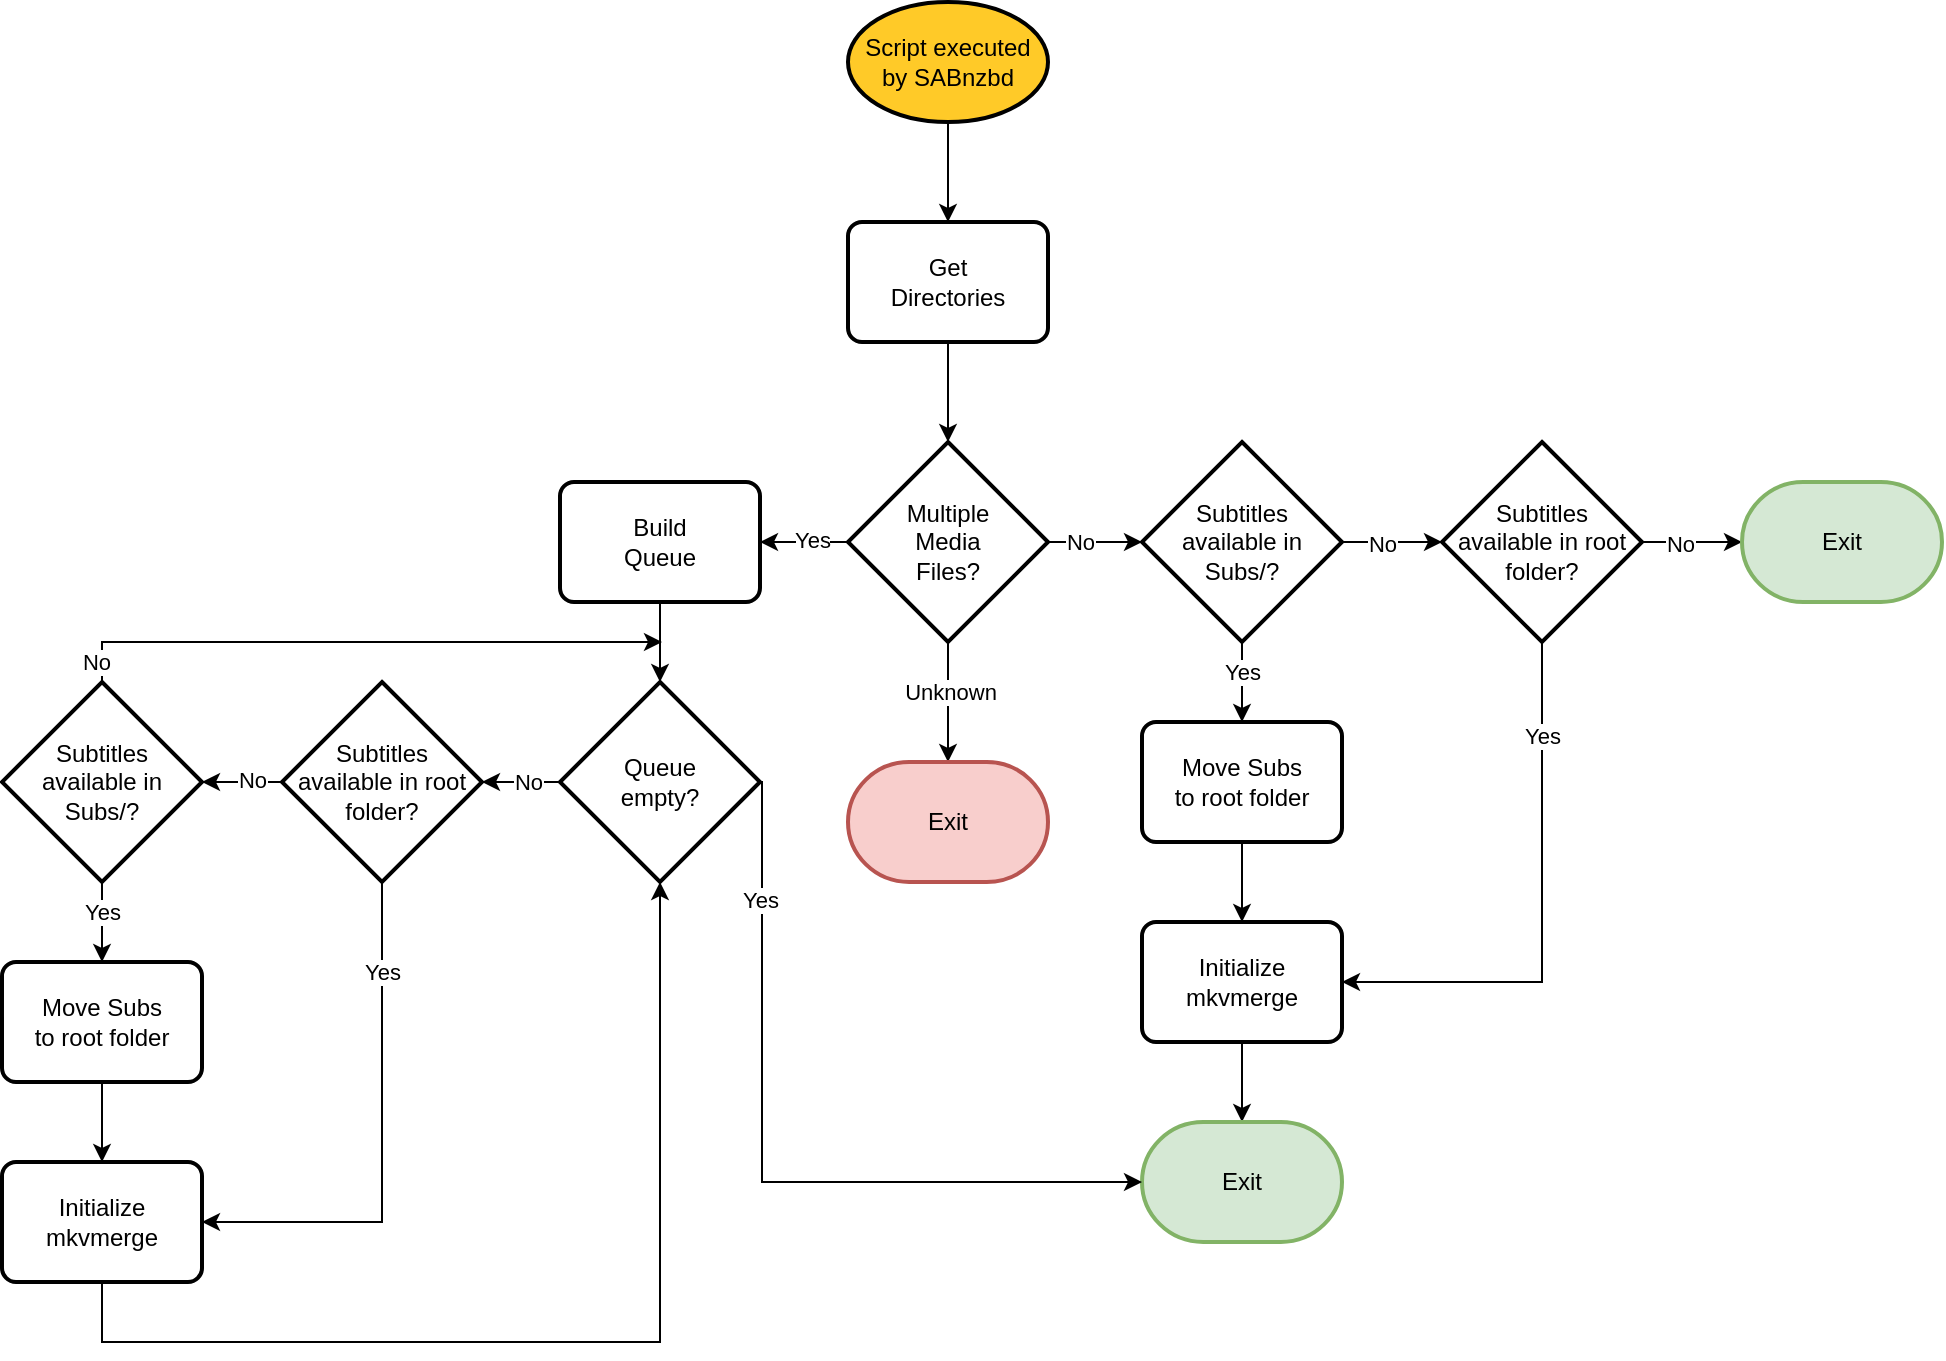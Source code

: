 <mxfile version="21.2.3" type="device">
  <diagram name="Page-1" id="-v7yo8Rj4aw5-hPIyqPp">
    <mxGraphModel dx="2645" dy="962" grid="1" gridSize="10" guides="1" tooltips="1" connect="1" arrows="1" fold="1" page="1" pageScale="1" pageWidth="1169" pageHeight="827" math="0" shadow="0">
      <root>
        <mxCell id="0" />
        <mxCell id="1" parent="0" />
        <mxCell id="eHHUXcfFpp7-pd99N148-13" value="" style="edgeStyle=orthogonalEdgeStyle;rounded=0;orthogonalLoop=1;jettySize=auto;html=1;" edge="1" parent="1" source="eHHUXcfFpp7-pd99N148-1" target="eHHUXcfFpp7-pd99N148-12">
          <mxGeometry relative="1" as="geometry" />
        </mxCell>
        <mxCell id="eHHUXcfFpp7-pd99N148-1" value="Script executed&lt;br&gt;by SABnzbd" style="strokeWidth=2;html=1;shape=mxgraph.flowchart.start_1;whiteSpace=wrap;labelBackgroundColor=none;fillColor=#FFCA28;" vertex="1" parent="1">
          <mxGeometry x="-667" y="50" width="100" height="60" as="geometry" />
        </mxCell>
        <mxCell id="eHHUXcfFpp7-pd99N148-8" value="" style="edgeStyle=orthogonalEdgeStyle;rounded=0;orthogonalLoop=1;jettySize=auto;html=1;" edge="1" parent="1" source="eHHUXcfFpp7-pd99N148-2">
          <mxGeometry relative="1" as="geometry">
            <mxPoint x="-711" y="320" as="targetPoint" />
          </mxGeometry>
        </mxCell>
        <mxCell id="eHHUXcfFpp7-pd99N148-11" value="Yes" style="edgeLabel;html=1;align=center;verticalAlign=middle;resizable=0;points=[];" vertex="1" connectable="0" parent="eHHUXcfFpp7-pd99N148-8">
          <mxGeometry x="-0.199" y="-1" relative="1" as="geometry">
            <mxPoint as="offset" />
          </mxGeometry>
        </mxCell>
        <mxCell id="eHHUXcfFpp7-pd99N148-9" value="" style="edgeStyle=orthogonalEdgeStyle;rounded=0;orthogonalLoop=1;jettySize=auto;html=1;metaEdit=0;comic=0;movable=0;entryX=0;entryY=0.5;entryDx=0;entryDy=0;entryPerimeter=0;" edge="1" parent="1" source="eHHUXcfFpp7-pd99N148-2" target="eHHUXcfFpp7-pd99N148-15">
          <mxGeometry relative="1" as="geometry">
            <mxPoint x="509" y="310" as="targetPoint" />
          </mxGeometry>
        </mxCell>
        <mxCell id="eHHUXcfFpp7-pd99N148-10" value="No" style="edgeLabel;html=1;align=center;verticalAlign=middle;resizable=0;points=[];" vertex="1" connectable="0" parent="eHHUXcfFpp7-pd99N148-9">
          <mxGeometry x="-0.31" relative="1" as="geometry">
            <mxPoint as="offset" />
          </mxGeometry>
        </mxCell>
        <mxCell id="eHHUXcfFpp7-pd99N148-59" value="" style="edgeStyle=orthogonalEdgeStyle;rounded=0;orthogonalLoop=1;jettySize=auto;html=1;" edge="1" parent="1" source="eHHUXcfFpp7-pd99N148-2" target="eHHUXcfFpp7-pd99N148-58">
          <mxGeometry relative="1" as="geometry" />
        </mxCell>
        <mxCell id="eHHUXcfFpp7-pd99N148-60" value="Unknown" style="edgeLabel;html=1;align=center;verticalAlign=middle;resizable=0;points=[];" vertex="1" connectable="0" parent="eHHUXcfFpp7-pd99N148-59">
          <mxGeometry x="-0.191" y="1" relative="1" as="geometry">
            <mxPoint as="offset" />
          </mxGeometry>
        </mxCell>
        <mxCell id="eHHUXcfFpp7-pd99N148-2" value="Multiple&lt;br&gt;Media&lt;br&gt;Files?" style="strokeWidth=2;html=1;shape=mxgraph.flowchart.decision;whiteSpace=wrap;" vertex="1" parent="1">
          <mxGeometry x="-667" y="270" width="100" height="100" as="geometry" />
        </mxCell>
        <mxCell id="eHHUXcfFpp7-pd99N148-14" value="" style="edgeStyle=orthogonalEdgeStyle;rounded=0;orthogonalLoop=1;jettySize=auto;html=1;" edge="1" parent="1" source="eHHUXcfFpp7-pd99N148-12" target="eHHUXcfFpp7-pd99N148-2">
          <mxGeometry relative="1" as="geometry" />
        </mxCell>
        <mxCell id="eHHUXcfFpp7-pd99N148-12" value="Get&lt;br&gt;Directories" style="rounded=1;whiteSpace=wrap;html=1;absoluteArcSize=1;arcSize=14;strokeWidth=2;" vertex="1" parent="1">
          <mxGeometry x="-667" y="160" width="100" height="60" as="geometry" />
        </mxCell>
        <mxCell id="eHHUXcfFpp7-pd99N148-17" value="" style="edgeStyle=orthogonalEdgeStyle;rounded=0;orthogonalLoop=1;jettySize=auto;html=1;" edge="1" parent="1" source="eHHUXcfFpp7-pd99N148-15" target="eHHUXcfFpp7-pd99N148-16">
          <mxGeometry relative="1" as="geometry">
            <Array as="points">
              <mxPoint x="-400" y="320" />
              <mxPoint x="-400" y="320" />
            </Array>
          </mxGeometry>
        </mxCell>
        <mxCell id="eHHUXcfFpp7-pd99N148-21" value="No" style="edgeLabel;html=1;align=center;verticalAlign=middle;resizable=0;points=[];" vertex="1" connectable="0" parent="eHHUXcfFpp7-pd99N148-17">
          <mxGeometry x="-0.22" y="-1" relative="1" as="geometry">
            <mxPoint as="offset" />
          </mxGeometry>
        </mxCell>
        <mxCell id="eHHUXcfFpp7-pd99N148-19" value="" style="edgeStyle=orthogonalEdgeStyle;rounded=0;orthogonalLoop=1;jettySize=auto;html=1;" edge="1" parent="1" source="eHHUXcfFpp7-pd99N148-15" target="eHHUXcfFpp7-pd99N148-18">
          <mxGeometry relative="1" as="geometry">
            <Array as="points">
              <mxPoint x="-470" y="390" />
              <mxPoint x="-470" y="390" />
            </Array>
          </mxGeometry>
        </mxCell>
        <mxCell id="eHHUXcfFpp7-pd99N148-20" value="Yes" style="edgeLabel;html=1;align=center;verticalAlign=middle;resizable=0;points=[];" vertex="1" connectable="0" parent="eHHUXcfFpp7-pd99N148-19">
          <mxGeometry x="-0.28" relative="1" as="geometry">
            <mxPoint as="offset" />
          </mxGeometry>
        </mxCell>
        <mxCell id="eHHUXcfFpp7-pd99N148-15" value="Subtitles&lt;br&gt;available in Subs/?" style="strokeWidth=2;html=1;shape=mxgraph.flowchart.decision;whiteSpace=wrap;" vertex="1" parent="1">
          <mxGeometry x="-520" y="270" width="100" height="100" as="geometry" />
        </mxCell>
        <mxCell id="eHHUXcfFpp7-pd99N148-24" style="edgeStyle=orthogonalEdgeStyle;rounded=0;orthogonalLoop=1;jettySize=auto;html=1;entryX=1;entryY=0.5;entryDx=0;entryDy=0;" edge="1" parent="1" source="eHHUXcfFpp7-pd99N148-16" target="eHHUXcfFpp7-pd99N148-22">
          <mxGeometry relative="1" as="geometry">
            <Array as="points">
              <mxPoint x="-320" y="540" />
            </Array>
          </mxGeometry>
        </mxCell>
        <mxCell id="eHHUXcfFpp7-pd99N148-25" value="Yes" style="edgeLabel;html=1;align=center;verticalAlign=middle;resizable=0;points=[];" vertex="1" connectable="0" parent="eHHUXcfFpp7-pd99N148-24">
          <mxGeometry x="-0.656" relative="1" as="geometry">
            <mxPoint as="offset" />
          </mxGeometry>
        </mxCell>
        <mxCell id="eHHUXcfFpp7-pd99N148-27" value="" style="edgeStyle=orthogonalEdgeStyle;rounded=0;orthogonalLoop=1;jettySize=auto;html=1;" edge="1" parent="1" source="eHHUXcfFpp7-pd99N148-16" target="eHHUXcfFpp7-pd99N148-26">
          <mxGeometry relative="1" as="geometry" />
        </mxCell>
        <mxCell id="eHHUXcfFpp7-pd99N148-28" value="No" style="edgeLabel;html=1;align=center;verticalAlign=middle;resizable=0;points=[];" vertex="1" connectable="0" parent="eHHUXcfFpp7-pd99N148-27">
          <mxGeometry x="-0.236" y="-1" relative="1" as="geometry">
            <mxPoint as="offset" />
          </mxGeometry>
        </mxCell>
        <mxCell id="eHHUXcfFpp7-pd99N148-16" value="Subtitles &lt;br&gt;available in root folder?" style="strokeWidth=2;html=1;shape=mxgraph.flowchart.decision;whiteSpace=wrap;" vertex="1" parent="1">
          <mxGeometry x="-370" y="270" width="100" height="100" as="geometry" />
        </mxCell>
        <mxCell id="eHHUXcfFpp7-pd99N148-23" value="" style="edgeStyle=orthogonalEdgeStyle;rounded=0;orthogonalLoop=1;jettySize=auto;html=1;" edge="1" parent="1" source="eHHUXcfFpp7-pd99N148-18" target="eHHUXcfFpp7-pd99N148-22">
          <mxGeometry relative="1" as="geometry" />
        </mxCell>
        <mxCell id="eHHUXcfFpp7-pd99N148-18" value="Move Subs&lt;br&gt;to root folder" style="rounded=1;whiteSpace=wrap;html=1;absoluteArcSize=1;arcSize=14;strokeWidth=2;" vertex="1" parent="1">
          <mxGeometry x="-520" y="410" width="100" height="60" as="geometry" />
        </mxCell>
        <mxCell id="eHHUXcfFpp7-pd99N148-36" value="" style="edgeStyle=orthogonalEdgeStyle;rounded=0;orthogonalLoop=1;jettySize=auto;html=1;" edge="1" parent="1" source="eHHUXcfFpp7-pd99N148-22" target="eHHUXcfFpp7-pd99N148-35">
          <mxGeometry relative="1" as="geometry" />
        </mxCell>
        <mxCell id="eHHUXcfFpp7-pd99N148-22" value="Initialize&lt;br&gt;mkvmerge" style="rounded=1;whiteSpace=wrap;html=1;absoluteArcSize=1;arcSize=14;strokeWidth=2;" vertex="1" parent="1">
          <mxGeometry x="-520" y="510" width="100" height="60" as="geometry" />
        </mxCell>
        <mxCell id="eHHUXcfFpp7-pd99N148-26" value="Exit" style="strokeWidth=2;html=1;shape=mxgraph.flowchart.terminator;whiteSpace=wrap;fillColor=#d5e8d4;strokeColor=#82b366;" vertex="1" parent="1">
          <mxGeometry x="-220" y="290" width="100" height="60" as="geometry" />
        </mxCell>
        <mxCell id="eHHUXcfFpp7-pd99N148-35" value="Exit" style="strokeWidth=2;html=1;shape=mxgraph.flowchart.terminator;whiteSpace=wrap;fillColor=#d5e8d4;strokeColor=#82b366;" vertex="1" parent="1">
          <mxGeometry x="-520" y="610" width="100" height="60" as="geometry" />
        </mxCell>
        <mxCell id="eHHUXcfFpp7-pd99N148-52" value="" style="edgeStyle=orthogonalEdgeStyle;rounded=0;orthogonalLoop=1;jettySize=auto;html=1;" edge="1" parent="1" source="eHHUXcfFpp7-pd99N148-37" target="eHHUXcfFpp7-pd99N148-38">
          <mxGeometry relative="1" as="geometry" />
        </mxCell>
        <mxCell id="eHHUXcfFpp7-pd99N148-37" value="Build&lt;br&gt;Queue&lt;br&gt;" style="rounded=1;whiteSpace=wrap;html=1;absoluteArcSize=1;arcSize=14;strokeWidth=2;" vertex="1" parent="1">
          <mxGeometry x="-811" y="290" width="100" height="60" as="geometry" />
        </mxCell>
        <mxCell id="eHHUXcfFpp7-pd99N148-39" style="edgeStyle=orthogonalEdgeStyle;rounded=0;orthogonalLoop=1;jettySize=auto;html=1;entryX=0;entryY=0.5;entryDx=0;entryDy=0;entryPerimeter=0;exitX=1;exitY=0.5;exitDx=0;exitDy=0;exitPerimeter=0;" edge="1" parent="1" source="eHHUXcfFpp7-pd99N148-38" target="eHHUXcfFpp7-pd99N148-35">
          <mxGeometry relative="1" as="geometry">
            <Array as="points">
              <mxPoint x="-710" y="440" />
              <mxPoint x="-710" y="640" />
            </Array>
          </mxGeometry>
        </mxCell>
        <mxCell id="eHHUXcfFpp7-pd99N148-40" value="Yes" style="edgeLabel;html=1;align=center;verticalAlign=middle;resizable=0;points=[];" vertex="1" connectable="0" parent="eHHUXcfFpp7-pd99N148-39">
          <mxGeometry x="-0.696" relative="1" as="geometry">
            <mxPoint x="-1" as="offset" />
          </mxGeometry>
        </mxCell>
        <mxCell id="eHHUXcfFpp7-pd99N148-53" value="" style="edgeStyle=orthogonalEdgeStyle;rounded=0;orthogonalLoop=1;jettySize=auto;html=1;" edge="1" parent="1" source="eHHUXcfFpp7-pd99N148-38" target="eHHUXcfFpp7-pd99N148-48">
          <mxGeometry relative="1" as="geometry" />
        </mxCell>
        <mxCell id="eHHUXcfFpp7-pd99N148-54" value="No" style="edgeLabel;html=1;align=center;verticalAlign=middle;resizable=0;points=[];" vertex="1" connectable="0" parent="eHHUXcfFpp7-pd99N148-53">
          <mxGeometry x="-0.225" relative="1" as="geometry">
            <mxPoint as="offset" />
          </mxGeometry>
        </mxCell>
        <mxCell id="eHHUXcfFpp7-pd99N148-38" value="Queue&lt;br&gt;empty?" style="strokeWidth=2;html=1;shape=mxgraph.flowchart.decision;whiteSpace=wrap;" vertex="1" parent="1">
          <mxGeometry x="-811" y="390" width="100" height="100" as="geometry" />
        </mxCell>
        <mxCell id="eHHUXcfFpp7-pd99N148-41" value="" style="edgeStyle=orthogonalEdgeStyle;rounded=0;orthogonalLoop=1;jettySize=auto;html=1;exitX=0;exitY=0.5;exitDx=0;exitDy=0;exitPerimeter=0;entryX=1;entryY=0.5;entryDx=0;entryDy=0;entryPerimeter=0;" edge="1" parent="1" source="eHHUXcfFpp7-pd99N148-48" target="eHHUXcfFpp7-pd99N148-45">
          <mxGeometry relative="1" as="geometry">
            <Array as="points" />
            <mxPoint x="-990" y="370" as="targetPoint" />
          </mxGeometry>
        </mxCell>
        <mxCell id="eHHUXcfFpp7-pd99N148-42" value="No" style="edgeLabel;html=1;align=center;verticalAlign=middle;resizable=0;points=[];" vertex="1" connectable="0" parent="eHHUXcfFpp7-pd99N148-41">
          <mxGeometry x="-0.22" y="-1" relative="1" as="geometry">
            <mxPoint as="offset" />
          </mxGeometry>
        </mxCell>
        <mxCell id="eHHUXcfFpp7-pd99N148-43" value="" style="edgeStyle=orthogonalEdgeStyle;rounded=0;orthogonalLoop=1;jettySize=auto;html=1;exitX=0.5;exitY=1;exitDx=0;exitDy=0;exitPerimeter=0;entryX=0.5;entryY=0;entryDx=0;entryDy=0;" edge="1" parent="1" source="eHHUXcfFpp7-pd99N148-45" target="eHHUXcfFpp7-pd99N148-50">
          <mxGeometry relative="1" as="geometry">
            <Array as="points">
              <mxPoint x="-1040" y="510" />
              <mxPoint x="-1040" y="510" />
            </Array>
          </mxGeometry>
        </mxCell>
        <mxCell id="eHHUXcfFpp7-pd99N148-44" value="Yes" style="edgeLabel;html=1;align=center;verticalAlign=middle;resizable=0;points=[];" vertex="1" connectable="0" parent="eHHUXcfFpp7-pd99N148-43">
          <mxGeometry x="-0.28" relative="1" as="geometry">
            <mxPoint as="offset" />
          </mxGeometry>
        </mxCell>
        <mxCell id="eHHUXcfFpp7-pd99N148-56" style="edgeStyle=orthogonalEdgeStyle;rounded=0;orthogonalLoop=1;jettySize=auto;html=1;exitX=0.5;exitY=0;exitDx=0;exitDy=0;exitPerimeter=0;" edge="1" parent="1" source="eHHUXcfFpp7-pd99N148-45">
          <mxGeometry relative="1" as="geometry">
            <mxPoint x="-760" y="370" as="targetPoint" />
            <Array as="points">
              <mxPoint x="-1040" y="370" />
            </Array>
          </mxGeometry>
        </mxCell>
        <mxCell id="eHHUXcfFpp7-pd99N148-57" value="No" style="edgeLabel;html=1;align=center;verticalAlign=middle;resizable=0;points=[];" vertex="1" connectable="0" parent="eHHUXcfFpp7-pd99N148-56">
          <mxGeometry x="-0.814" y="-1" relative="1" as="geometry">
            <mxPoint x="-11" y="9" as="offset" />
          </mxGeometry>
        </mxCell>
        <mxCell id="eHHUXcfFpp7-pd99N148-45" value="Subtitles&lt;br&gt;available in Subs/?" style="strokeWidth=2;html=1;shape=mxgraph.flowchart.decision;whiteSpace=wrap;" vertex="1" parent="1">
          <mxGeometry x="-1090" y="390" width="100" height="100" as="geometry" />
        </mxCell>
        <mxCell id="eHHUXcfFpp7-pd99N148-46" style="edgeStyle=orthogonalEdgeStyle;rounded=0;orthogonalLoop=1;jettySize=auto;html=1;entryX=1;entryY=0.5;entryDx=0;entryDy=0;exitX=0.5;exitY=1;exitDx=0;exitDy=0;exitPerimeter=0;" edge="1" parent="1" source="eHHUXcfFpp7-pd99N148-48" target="eHHUXcfFpp7-pd99N148-51">
          <mxGeometry relative="1" as="geometry">
            <Array as="points">
              <mxPoint x="-900" y="660" />
            </Array>
          </mxGeometry>
        </mxCell>
        <mxCell id="eHHUXcfFpp7-pd99N148-47" value="Yes" style="edgeLabel;html=1;align=center;verticalAlign=middle;resizable=0;points=[];" vertex="1" connectable="0" parent="eHHUXcfFpp7-pd99N148-46">
          <mxGeometry x="-0.656" relative="1" as="geometry">
            <mxPoint as="offset" />
          </mxGeometry>
        </mxCell>
        <mxCell id="eHHUXcfFpp7-pd99N148-48" value="Subtitles &lt;br&gt;available in root folder?" style="strokeWidth=2;html=1;shape=mxgraph.flowchart.decision;whiteSpace=wrap;" vertex="1" parent="1">
          <mxGeometry x="-950" y="390" width="100" height="100" as="geometry" />
        </mxCell>
        <mxCell id="eHHUXcfFpp7-pd99N148-49" value="" style="edgeStyle=orthogonalEdgeStyle;rounded=0;orthogonalLoop=1;jettySize=auto;html=1;" edge="1" parent="1" source="eHHUXcfFpp7-pd99N148-50" target="eHHUXcfFpp7-pd99N148-51">
          <mxGeometry relative="1" as="geometry" />
        </mxCell>
        <mxCell id="eHHUXcfFpp7-pd99N148-50" value="Move Subs&lt;br&gt;to root folder" style="rounded=1;whiteSpace=wrap;html=1;absoluteArcSize=1;arcSize=14;strokeWidth=2;" vertex="1" parent="1">
          <mxGeometry x="-1090" y="530" width="100" height="60" as="geometry" />
        </mxCell>
        <mxCell id="eHHUXcfFpp7-pd99N148-55" style="edgeStyle=orthogonalEdgeStyle;rounded=0;orthogonalLoop=1;jettySize=auto;html=1;entryX=0.5;entryY=1;entryDx=0;entryDy=0;entryPerimeter=0;exitX=0.5;exitY=1;exitDx=0;exitDy=0;" edge="1" parent="1" source="eHHUXcfFpp7-pd99N148-51" target="eHHUXcfFpp7-pd99N148-38">
          <mxGeometry relative="1" as="geometry">
            <Array as="points">
              <mxPoint x="-1040" y="720" />
              <mxPoint x="-761" y="720" />
            </Array>
          </mxGeometry>
        </mxCell>
        <mxCell id="eHHUXcfFpp7-pd99N148-51" value="Initialize&lt;br&gt;mkvmerge" style="rounded=1;whiteSpace=wrap;html=1;absoluteArcSize=1;arcSize=14;strokeWidth=2;" vertex="1" parent="1">
          <mxGeometry x="-1090" y="630" width="100" height="60" as="geometry" />
        </mxCell>
        <mxCell id="eHHUXcfFpp7-pd99N148-58" value="Exit" style="strokeWidth=2;html=1;shape=mxgraph.flowchart.terminator;whiteSpace=wrap;fillColor=#f8cecc;strokeColor=#b85450;" vertex="1" parent="1">
          <mxGeometry x="-667" y="430" width="100" height="60" as="geometry" />
        </mxCell>
      </root>
    </mxGraphModel>
  </diagram>
</mxfile>

